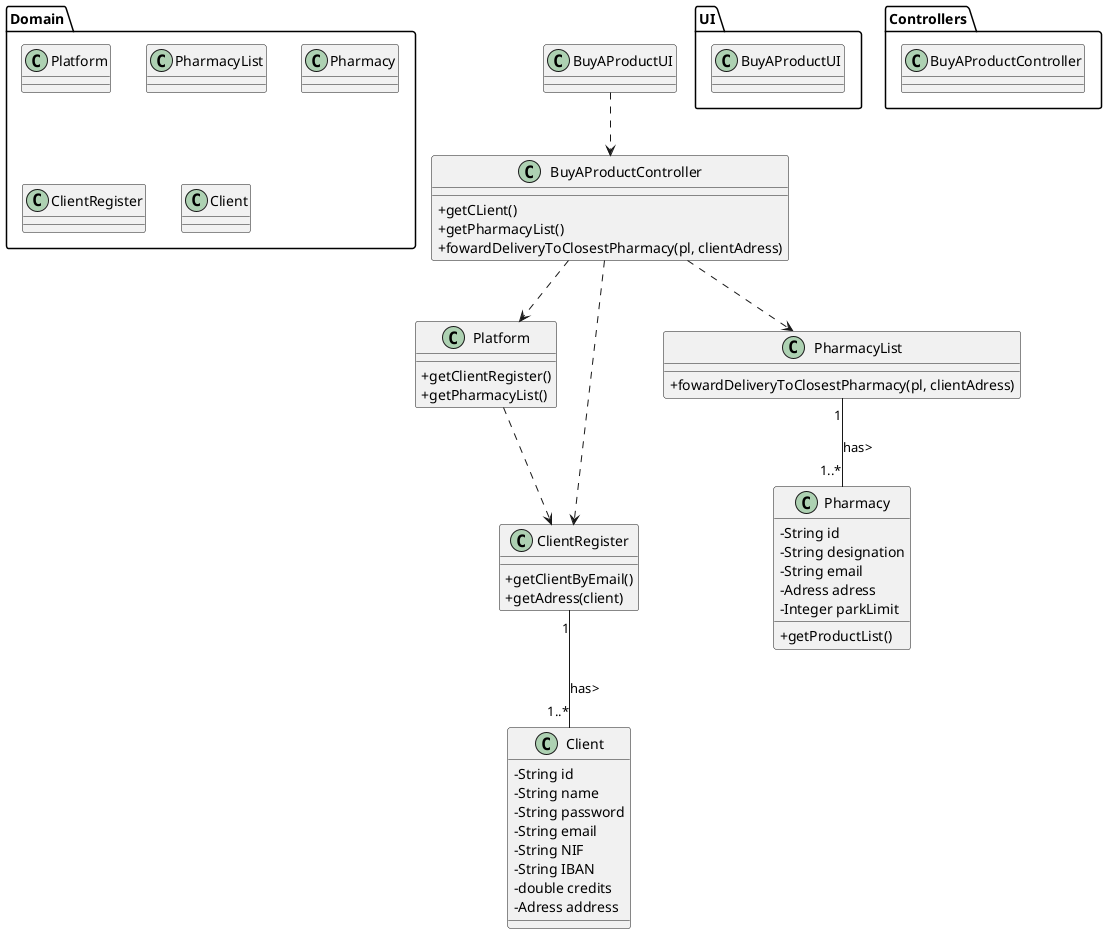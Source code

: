@startuml
skinparam classAttributeIconSize 0

package UI <<Folder>> {
  class BuyAProductUI
}

package Controllers <<Folder>> {
  class BuyAProductController
}

package Domain <<Folder>> {
  class Platform
  class PharmacyList
  class Pharmacy
  class ClientRegister
  class Client
}

class BuyAProductUI {
}

class BuyAProductController {
  +getCLient()
  +getPharmacyList()
  +fowardDeliveryToClosestPharmacy(pl, clientAdress)
}

class Platform {
  +getClientRegister()
  +getPharmacyList()
}

class Client{
-String id
-String name
-String password
-String email
-String NIF
-String IBAN
-double credits
-Adress address

}

class ClientRegister {
  +getClientByEmail()
  +getAdress(client)
}

class Pharmacy {
  -String id
  -String designation
  -String email
  -Adress adress
  -Integer parkLimit
  +getProductList()
}

class PharmacyList{
  +fowardDeliveryToClosestPharmacy(pl, clientAdress)
}

BuyAProductUI ..> BuyAProductController

BuyAProductController ..> Platform
BuyAProductController ..> PharmacyList

ClientRegister"1" -- "1..*" Client : has>


BuyAProductController ..> ClientRegister
Platform ..> ClientRegister

PharmacyList"1" -- "1..*" Pharmacy : has>


@enduml
